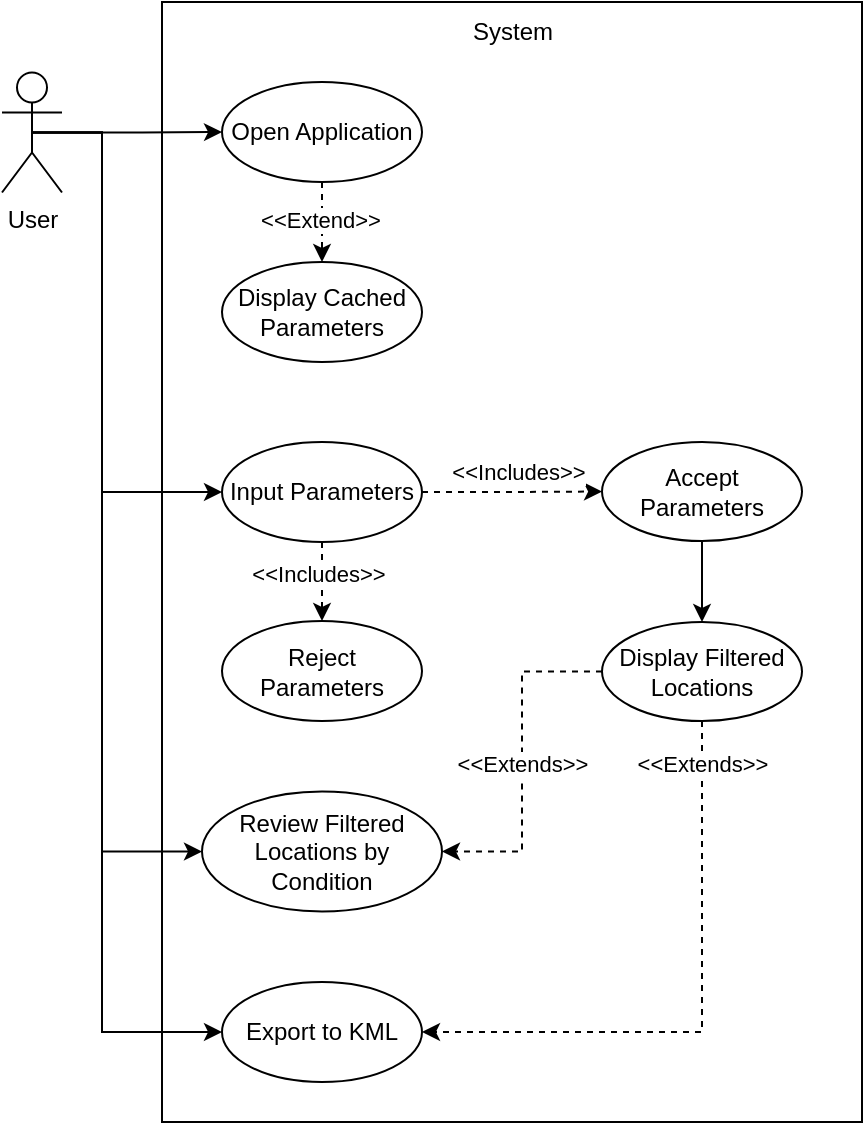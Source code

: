 <mxfile version="22.1.3" type="device">
  <diagram name="Page-1" id="jKIh2TqsxGCDJeCQCvyG">
    <mxGraphModel dx="1050" dy="626" grid="1" gridSize="10" guides="1" tooltips="1" connect="1" arrows="1" fold="1" page="1" pageScale="1" pageWidth="850" pageHeight="1100" math="0" shadow="0">
      <root>
        <mxCell id="0" />
        <mxCell id="1" parent="0" />
        <mxCell id="g5hKMaxpHNG5f8gVzMrG-29" value="" style="rounded=0;whiteSpace=wrap;html=1;" parent="1" vertex="1">
          <mxGeometry x="120" y="40" width="350" height="560" as="geometry" />
        </mxCell>
        <mxCell id="g5hKMaxpHNG5f8gVzMrG-30" style="edgeStyle=orthogonalEdgeStyle;rounded=0;orthogonalLoop=1;jettySize=auto;html=1;exitX=0.5;exitY=0.5;exitDx=0;exitDy=0;exitPerimeter=0;entryX=0;entryY=0.5;entryDx=0;entryDy=0;" parent="1" source="g5hKMaxpHNG5f8gVzMrG-33" target="g5hKMaxpHNG5f8gVzMrG-38" edge="1">
          <mxGeometry relative="1" as="geometry" />
        </mxCell>
        <mxCell id="g5hKMaxpHNG5f8gVzMrG-31" style="edgeStyle=orthogonalEdgeStyle;rounded=0;orthogonalLoop=1;jettySize=auto;html=1;exitX=0.5;exitY=0.5;exitDx=0;exitDy=0;exitPerimeter=0;entryX=0;entryY=0.5;entryDx=0;entryDy=0;" parent="1" source="g5hKMaxpHNG5f8gVzMrG-33" target="g5hKMaxpHNG5f8gVzMrG-56" edge="1">
          <mxGeometry relative="1" as="geometry">
            <Array as="points">
              <mxPoint x="90" y="105" />
              <mxPoint x="90" y="465" />
            </Array>
          </mxGeometry>
        </mxCell>
        <mxCell id="g5hKMaxpHNG5f8gVzMrG-32" style="edgeStyle=orthogonalEdgeStyle;rounded=0;orthogonalLoop=1;jettySize=auto;html=1;exitX=0.5;exitY=0.5;exitDx=0;exitDy=0;exitPerimeter=0;entryX=0;entryY=0.5;entryDx=0;entryDy=0;" parent="1" source="g5hKMaxpHNG5f8gVzMrG-33" target="g5hKMaxpHNG5f8gVzMrG-50" edge="1">
          <mxGeometry relative="1" as="geometry">
            <Array as="points">
              <mxPoint x="90" y="105" />
              <mxPoint x="90" y="555" />
            </Array>
          </mxGeometry>
        </mxCell>
        <mxCell id="g5hKMaxpHNG5f8gVzMrG-33" value="User" style="shape=umlActor;verticalLabelPosition=bottom;verticalAlign=top;html=1;outlineConnect=0;" parent="1" vertex="1">
          <mxGeometry x="40" y="75.25" width="30" height="60" as="geometry" />
        </mxCell>
        <mxCell id="g5hKMaxpHNG5f8gVzMrG-34" value="System&lt;br&gt;" style="text;html=1;align=center;verticalAlign=middle;resizable=0;points=[];autosize=1;strokeColor=none;fillColor=none;" parent="1" vertex="1">
          <mxGeometry x="265" y="40" width="60" height="30" as="geometry" />
        </mxCell>
        <mxCell id="g5hKMaxpHNG5f8gVzMrG-35" style="edgeStyle=orthogonalEdgeStyle;rounded=0;orthogonalLoop=1;jettySize=auto;html=1;exitX=0.5;exitY=1;exitDx=0;exitDy=0;entryX=0.5;entryY=0;entryDx=0;entryDy=0;dashed=1;" parent="1" source="g5hKMaxpHNG5f8gVzMrG-38" target="g5hKMaxpHNG5f8gVzMrG-39" edge="1">
          <mxGeometry relative="1" as="geometry" />
        </mxCell>
        <mxCell id="g5hKMaxpHNG5f8gVzMrG-36" value="&amp;lt;&amp;lt;Extend&amp;gt;&amp;gt;" style="edgeLabel;html=1;align=center;verticalAlign=middle;resizable=0;points=[];" parent="g5hKMaxpHNG5f8gVzMrG-35" vertex="1" connectable="0">
          <mxGeometry x="-0.037" y="1" relative="1" as="geometry">
            <mxPoint x="-2" y="-1" as="offset" />
          </mxGeometry>
        </mxCell>
        <mxCell id="g5hKMaxpHNG5f8gVzMrG-37" style="edgeStyle=orthogonalEdgeStyle;rounded=0;orthogonalLoop=1;jettySize=auto;html=1;exitX=0.5;exitY=0.5;exitDx=0;exitDy=0;entryX=0;entryY=0.5;entryDx=0;entryDy=0;exitPerimeter=0;" parent="1" source="g5hKMaxpHNG5f8gVzMrG-33" target="g5hKMaxpHNG5f8gVzMrG-44" edge="1">
          <mxGeometry relative="1" as="geometry">
            <Array as="points">
              <mxPoint x="90" y="105" />
              <mxPoint x="90" y="285" />
            </Array>
          </mxGeometry>
        </mxCell>
        <mxCell id="g5hKMaxpHNG5f8gVzMrG-38" value="Open Application" style="ellipse;whiteSpace=wrap;html=1;" parent="1" vertex="1">
          <mxGeometry x="150" y="80" width="100" height="50" as="geometry" />
        </mxCell>
        <mxCell id="g5hKMaxpHNG5f8gVzMrG-39" value="Display Cached Parameters" style="ellipse;whiteSpace=wrap;html=1;" parent="1" vertex="1">
          <mxGeometry x="150" y="170" width="100" height="50" as="geometry" />
        </mxCell>
        <mxCell id="g5hKMaxpHNG5f8gVzMrG-40" style="edgeStyle=orthogonalEdgeStyle;rounded=0;orthogonalLoop=1;jettySize=auto;html=1;exitX=1;exitY=0.5;exitDx=0;exitDy=0;entryX=0;entryY=0.5;entryDx=0;entryDy=0;dashed=1;" parent="1" source="g5hKMaxpHNG5f8gVzMrG-44" target="g5hKMaxpHNG5f8gVzMrG-52" edge="1">
          <mxGeometry relative="1" as="geometry">
            <mxPoint x="120" y="285.25" as="sourcePoint" />
          </mxGeometry>
        </mxCell>
        <mxCell id="g5hKMaxpHNG5f8gVzMrG-41" value="&amp;lt;&amp;lt;Includes&amp;gt;&amp;gt;" style="edgeLabel;html=1;align=center;verticalAlign=middle;resizable=0;points=[];" parent="g5hKMaxpHNG5f8gVzMrG-40" vertex="1" connectable="0">
          <mxGeometry x="0.208" relative="1" as="geometry">
            <mxPoint x="-7" y="-10" as="offset" />
          </mxGeometry>
        </mxCell>
        <mxCell id="g5hKMaxpHNG5f8gVzMrG-42" style="edgeStyle=orthogonalEdgeStyle;rounded=0;orthogonalLoop=1;jettySize=auto;html=1;exitX=0.5;exitY=1;exitDx=0;exitDy=0;entryX=0.5;entryY=0;entryDx=0;entryDy=0;dashed=1;" parent="1" source="g5hKMaxpHNG5f8gVzMrG-44" target="g5hKMaxpHNG5f8gVzMrG-53" edge="1">
          <mxGeometry relative="1" as="geometry" />
        </mxCell>
        <mxCell id="g5hKMaxpHNG5f8gVzMrG-43" value="&amp;lt;&amp;lt;Includes&amp;gt;&amp;gt;" style="edgeLabel;html=1;align=center;verticalAlign=middle;resizable=0;points=[];" parent="g5hKMaxpHNG5f8gVzMrG-42" vertex="1" connectable="0">
          <mxGeometry x="-0.19" y="-2" relative="1" as="geometry">
            <mxPoint as="offset" />
          </mxGeometry>
        </mxCell>
        <mxCell id="g5hKMaxpHNG5f8gVzMrG-44" value="Input Parameters" style="ellipse;whiteSpace=wrap;html=1;" parent="1" vertex="1">
          <mxGeometry x="150" y="260" width="100" height="50" as="geometry" />
        </mxCell>
        <mxCell id="g5hKMaxpHNG5f8gVzMrG-45" style="edgeStyle=orthogonalEdgeStyle;rounded=0;orthogonalLoop=1;jettySize=auto;html=1;exitX=0.5;exitY=1;exitDx=0;exitDy=0;entryX=1;entryY=0.5;entryDx=0;entryDy=0;dashed=1;" parent="1" source="g5hKMaxpHNG5f8gVzMrG-49" target="g5hKMaxpHNG5f8gVzMrG-50" edge="1">
          <mxGeometry relative="1" as="geometry" />
        </mxCell>
        <mxCell id="g5hKMaxpHNG5f8gVzMrG-46" value="&amp;lt;&amp;lt;Extends&amp;gt;&amp;gt;" style="edgeLabel;html=1;align=center;verticalAlign=middle;resizable=0;points=[];" parent="g5hKMaxpHNG5f8gVzMrG-45" vertex="1" connectable="0">
          <mxGeometry x="-0.118" y="1" relative="1" as="geometry">
            <mxPoint x="-1" y="-109" as="offset" />
          </mxGeometry>
        </mxCell>
        <mxCell id="g5hKMaxpHNG5f8gVzMrG-47" style="edgeStyle=orthogonalEdgeStyle;rounded=0;orthogonalLoop=1;jettySize=auto;html=1;exitX=0;exitY=0.5;exitDx=0;exitDy=0;entryX=1;entryY=0.5;entryDx=0;entryDy=0;dashed=1;" parent="1" source="g5hKMaxpHNG5f8gVzMrG-49" target="g5hKMaxpHNG5f8gVzMrG-56" edge="1">
          <mxGeometry relative="1" as="geometry" />
        </mxCell>
        <mxCell id="g5hKMaxpHNG5f8gVzMrG-48" value="&amp;lt;&amp;lt;Extends&amp;gt;&amp;gt;" style="edgeLabel;html=1;align=center;verticalAlign=middle;resizable=0;points=[];" parent="g5hKMaxpHNG5f8gVzMrG-47" vertex="1" connectable="0">
          <mxGeometry x="0.125" y="4" relative="1" as="geometry">
            <mxPoint x="-4" y="-10" as="offset" />
          </mxGeometry>
        </mxCell>
        <mxCell id="g5hKMaxpHNG5f8gVzMrG-49" value="Display Filtered Locations" style="ellipse;whiteSpace=wrap;html=1;" parent="1" vertex="1">
          <mxGeometry x="340" y="350" width="100" height="49.5" as="geometry" />
        </mxCell>
        <mxCell id="g5hKMaxpHNG5f8gVzMrG-50" value="Export to KML" style="ellipse;whiteSpace=wrap;html=1;" parent="1" vertex="1">
          <mxGeometry x="150" y="530" width="100" height="50" as="geometry" />
        </mxCell>
        <mxCell id="g5hKMaxpHNG5f8gVzMrG-51" style="edgeStyle=orthogonalEdgeStyle;rounded=0;orthogonalLoop=1;jettySize=auto;html=1;exitX=0.5;exitY=1;exitDx=0;exitDy=0;entryX=0.5;entryY=0;entryDx=0;entryDy=0;" parent="1" source="g5hKMaxpHNG5f8gVzMrG-52" target="g5hKMaxpHNG5f8gVzMrG-49" edge="1">
          <mxGeometry relative="1" as="geometry">
            <mxPoint x="495" y="350" as="targetPoint" />
          </mxGeometry>
        </mxCell>
        <mxCell id="g5hKMaxpHNG5f8gVzMrG-52" value="Accept Parameters" style="ellipse;whiteSpace=wrap;html=1;" parent="1" vertex="1">
          <mxGeometry x="340" y="260" width="100" height="49.5" as="geometry" />
        </mxCell>
        <mxCell id="g5hKMaxpHNG5f8gVzMrG-53" value="Reject Parameters" style="ellipse;whiteSpace=wrap;html=1;" parent="1" vertex="1">
          <mxGeometry x="150" y="349.5" width="100" height="50" as="geometry" />
        </mxCell>
        <mxCell id="g5hKMaxpHNG5f8gVzMrG-56" value="Review Filtered Locations by Condition" style="ellipse;whiteSpace=wrap;html=1;" parent="1" vertex="1">
          <mxGeometry x="140" y="434.75" width="120" height="60" as="geometry" />
        </mxCell>
      </root>
    </mxGraphModel>
  </diagram>
</mxfile>
